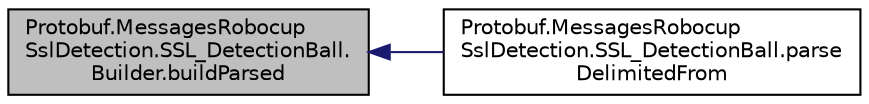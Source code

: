 digraph "Protobuf.MessagesRobocupSslDetection.SSL_DetectionBall.Builder.buildParsed"
{
 // INTERACTIVE_SVG=YES
  edge [fontname="Helvetica",fontsize="10",labelfontname="Helvetica",labelfontsize="10"];
  node [fontname="Helvetica",fontsize="10",shape=record];
  rankdir="LR";
  Node1 [label="Protobuf.MessagesRobocup\lSslDetection.SSL_DetectionBall.\lBuilder.buildParsed",height=0.2,width=0.4,color="black", fillcolor="grey75", style="filled", fontcolor="black"];
  Node1 -> Node2 [dir="back",color="midnightblue",fontsize="10",style="solid",fontname="Helvetica"];
  Node2 [label="Protobuf.MessagesRobocup\lSslDetection.SSL_DetectionBall.parse\lDelimitedFrom",height=0.2,width=0.4,color="black", fillcolor="white", style="filled",URL="$da/d68/class_protobuf_1_1_messages_robocup_ssl_detection_1_1_s_s_l___detection_ball.html#a585574d2f0f87231e894808792584da0"];
}
